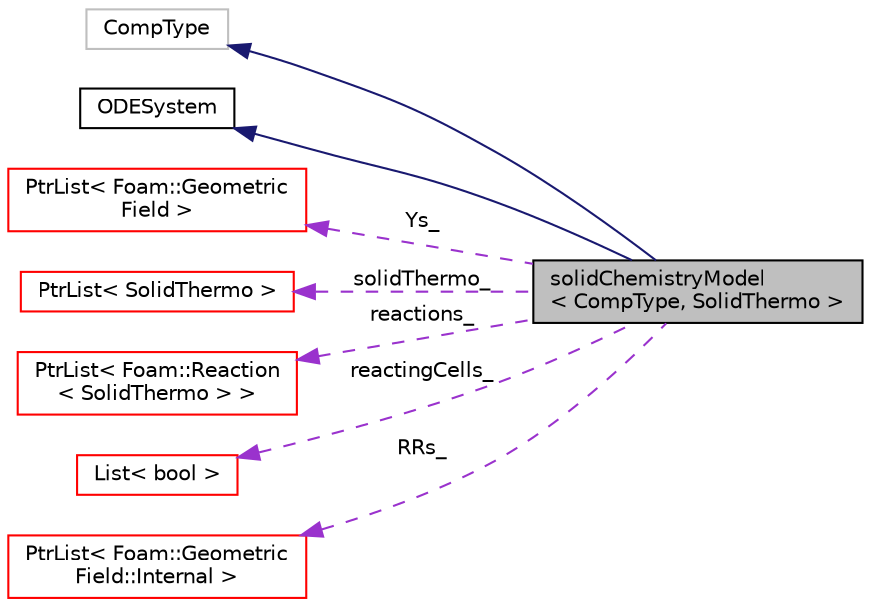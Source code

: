digraph "solidChemistryModel&lt; CompType, SolidThermo &gt;"
{
  bgcolor="transparent";
  edge [fontname="Helvetica",fontsize="10",labelfontname="Helvetica",labelfontsize="10"];
  node [fontname="Helvetica",fontsize="10",shape=record];
  rankdir="LR";
  Node4 [label="solidChemistryModel\l\< CompType, SolidThermo \>",height=0.2,width=0.4,color="black", fillcolor="grey75", style="filled", fontcolor="black"];
  Node5 -> Node4 [dir="back",color="midnightblue",fontsize="10",style="solid",fontname="Helvetica"];
  Node5 [label="CompType",height=0.2,width=0.4,color="grey75"];
  Node6 -> Node4 [dir="back",color="midnightblue",fontsize="10",style="solid",fontname="Helvetica"];
  Node6 [label="ODESystem",height=0.2,width=0.4,color="black",URL="$a26741.html",tooltip="Abstract base class for the systems of ordinary differential equations. "];
  Node7 -> Node4 [dir="back",color="darkorchid3",fontsize="10",style="dashed",label=" Ys_" ,fontname="Helvetica"];
  Node7 [label="PtrList\< Foam::Geometric\lField \>",height=0.2,width=0.4,color="red",URL="$a27029.html"];
  Node12 -> Node4 [dir="back",color="darkorchid3",fontsize="10",style="dashed",label=" solidThermo_" ,fontname="Helvetica"];
  Node12 [label="PtrList\< SolidThermo \>",height=0.2,width=0.4,color="red",URL="$a27029.html"];
  Node14 -> Node4 [dir="back",color="darkorchid3",fontsize="10",style="dashed",label=" reactions_" ,fontname="Helvetica"];
  Node14 [label="PtrList\< Foam::Reaction\l\< SolidThermo \> \>",height=0.2,width=0.4,color="red",URL="$a27029.html"];
  Node16 -> Node4 [dir="back",color="darkorchid3",fontsize="10",style="dashed",label=" reactingCells_" ,fontname="Helvetica"];
  Node16 [label="List\< bool \>",height=0.2,width=0.4,color="red",URL="$a26833.html"];
  Node20 -> Node4 [dir="back",color="darkorchid3",fontsize="10",style="dashed",label=" RRs_" ,fontname="Helvetica"];
  Node20 [label="PtrList\< Foam::Geometric\lField::Internal \>",height=0.2,width=0.4,color="red",URL="$a27029.html"];
}
